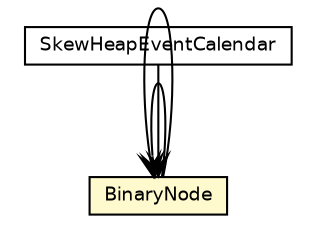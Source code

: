 #!/usr/local/bin/dot
#
# Class diagram 
# Generated by UMLGraph version 5.4 (http://www.umlgraph.org/)
#

digraph G {
	edge [fontname="Helvetica",fontsize=10,labelfontname="Helvetica",labelfontsize=10];
	node [fontname="Helvetica",fontsize=10,shape=plaintext];
	nodesep=0.25;
	ranksep=0.5;
	// jsl.calendar.SkewHeapEventCalendar
	c204424 [label=<<table title="jsl.calendar.SkewHeapEventCalendar" border="0" cellborder="1" cellspacing="0" cellpadding="2" port="p" href="./SkewHeapEventCalendar.html">
		<tr><td><table border="0" cellspacing="0" cellpadding="1">
<tr><td align="center" balign="center"> SkewHeapEventCalendar </td></tr>
		</table></td></tr>
		</table>>, URL="./SkewHeapEventCalendar.html", fontname="Helvetica", fontcolor="black", fontsize=9.0];
	// jsl.calendar.SkewHeapEventCalendar.BinaryNode
	c204425 [label=<<table title="jsl.calendar.SkewHeapEventCalendar.BinaryNode" border="0" cellborder="1" cellspacing="0" cellpadding="2" port="p" bgcolor="lemonChiffon" href="./SkewHeapEventCalendar.BinaryNode.html">
		<tr><td><table border="0" cellspacing="0" cellpadding="1">
<tr><td align="center" balign="center"> BinaryNode </td></tr>
		</table></td></tr>
		</table>>, URL="./SkewHeapEventCalendar.BinaryNode.html", fontname="Helvetica", fontcolor="black", fontsize=9.0];
	// jsl.calendar.SkewHeapEventCalendar NAVASSOC jsl.calendar.SkewHeapEventCalendar.BinaryNode
	c204424:p -> c204425:p [taillabel="", label="", headlabel="", fontname="Helvetica", fontcolor="black", fontsize=10.0, color="black", arrowhead=open];
	// jsl.calendar.SkewHeapEventCalendar.BinaryNode NAVASSOC jsl.calendar.SkewHeapEventCalendar.BinaryNode
	c204425:p -> c204425:p [taillabel="", label="", headlabel="", fontname="Helvetica", fontcolor="black", fontsize=10.0, color="black", arrowhead=open];
	// jsl.calendar.SkewHeapEventCalendar.BinaryNode NAVASSOC jsl.calendar.SkewHeapEventCalendar.BinaryNode
	c204425:p -> c204425:p [taillabel="", label="", headlabel="", fontname="Helvetica", fontcolor="black", fontsize=10.0, color="black", arrowhead=open];
}

